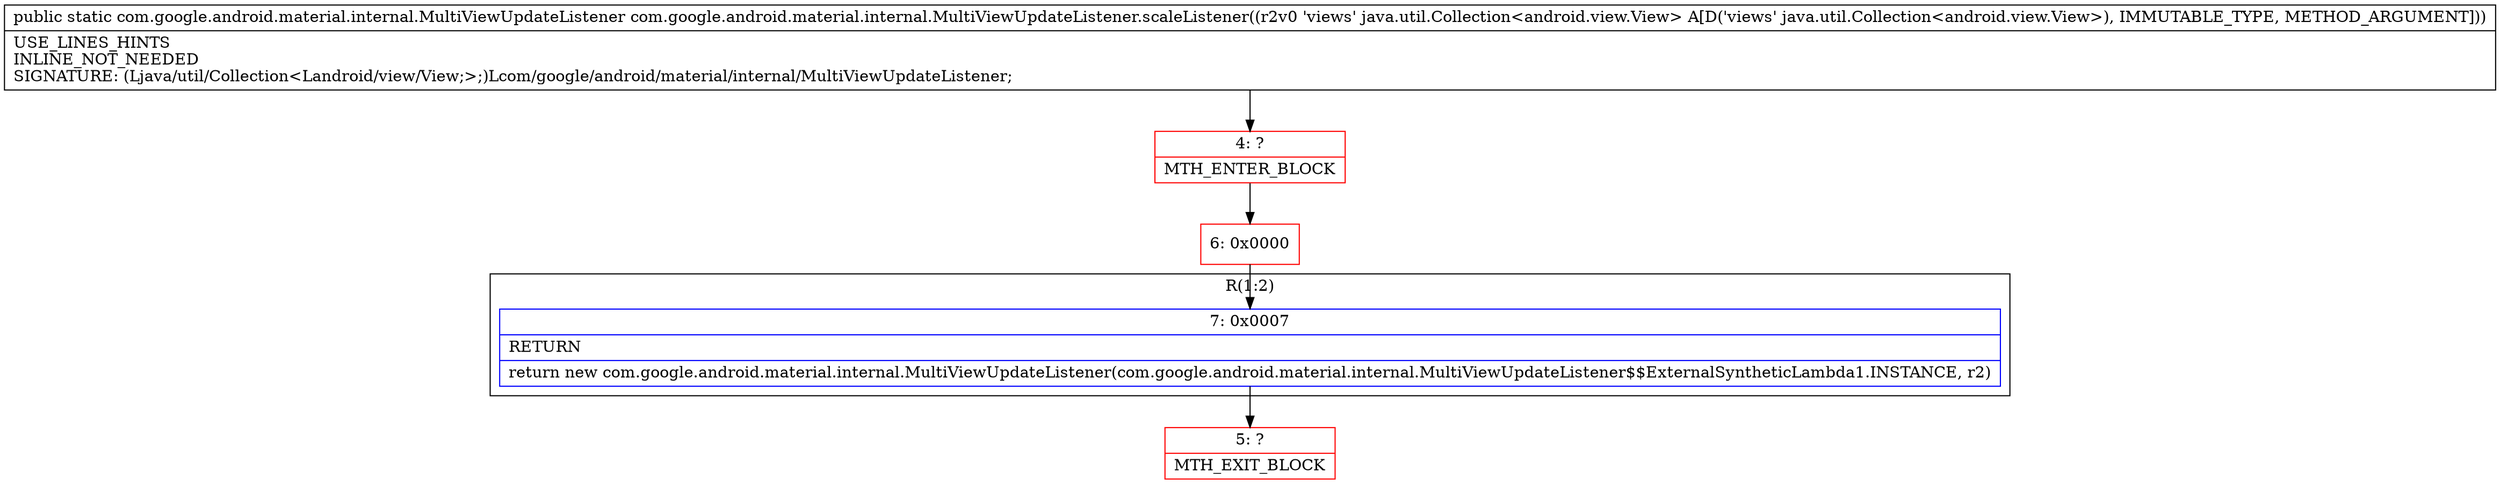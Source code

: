 digraph "CFG forcom.google.android.material.internal.MultiViewUpdateListener.scaleListener(Ljava\/util\/Collection;)Lcom\/google\/android\/material\/internal\/MultiViewUpdateListener;" {
subgraph cluster_Region_1051376517 {
label = "R(1:2)";
node [shape=record,color=blue];
Node_7 [shape=record,label="{7\:\ 0x0007|RETURN\l|return new com.google.android.material.internal.MultiViewUpdateListener(com.google.android.material.internal.MultiViewUpdateListener$$ExternalSyntheticLambda1.INSTANCE, r2)\l}"];
}
Node_4 [shape=record,color=red,label="{4\:\ ?|MTH_ENTER_BLOCK\l}"];
Node_6 [shape=record,color=red,label="{6\:\ 0x0000}"];
Node_5 [shape=record,color=red,label="{5\:\ ?|MTH_EXIT_BLOCK\l}"];
MethodNode[shape=record,label="{public static com.google.android.material.internal.MultiViewUpdateListener com.google.android.material.internal.MultiViewUpdateListener.scaleListener((r2v0 'views' java.util.Collection\<android.view.View\> A[D('views' java.util.Collection\<android.view.View\>), IMMUTABLE_TYPE, METHOD_ARGUMENT]))  | USE_LINES_HINTS\lINLINE_NOT_NEEDED\lSIGNATURE: (Ljava\/util\/Collection\<Landroid\/view\/View;\>;)Lcom\/google\/android\/material\/internal\/MultiViewUpdateListener;\l}"];
MethodNode -> Node_4;Node_7 -> Node_5;
Node_4 -> Node_6;
Node_6 -> Node_7;
}

